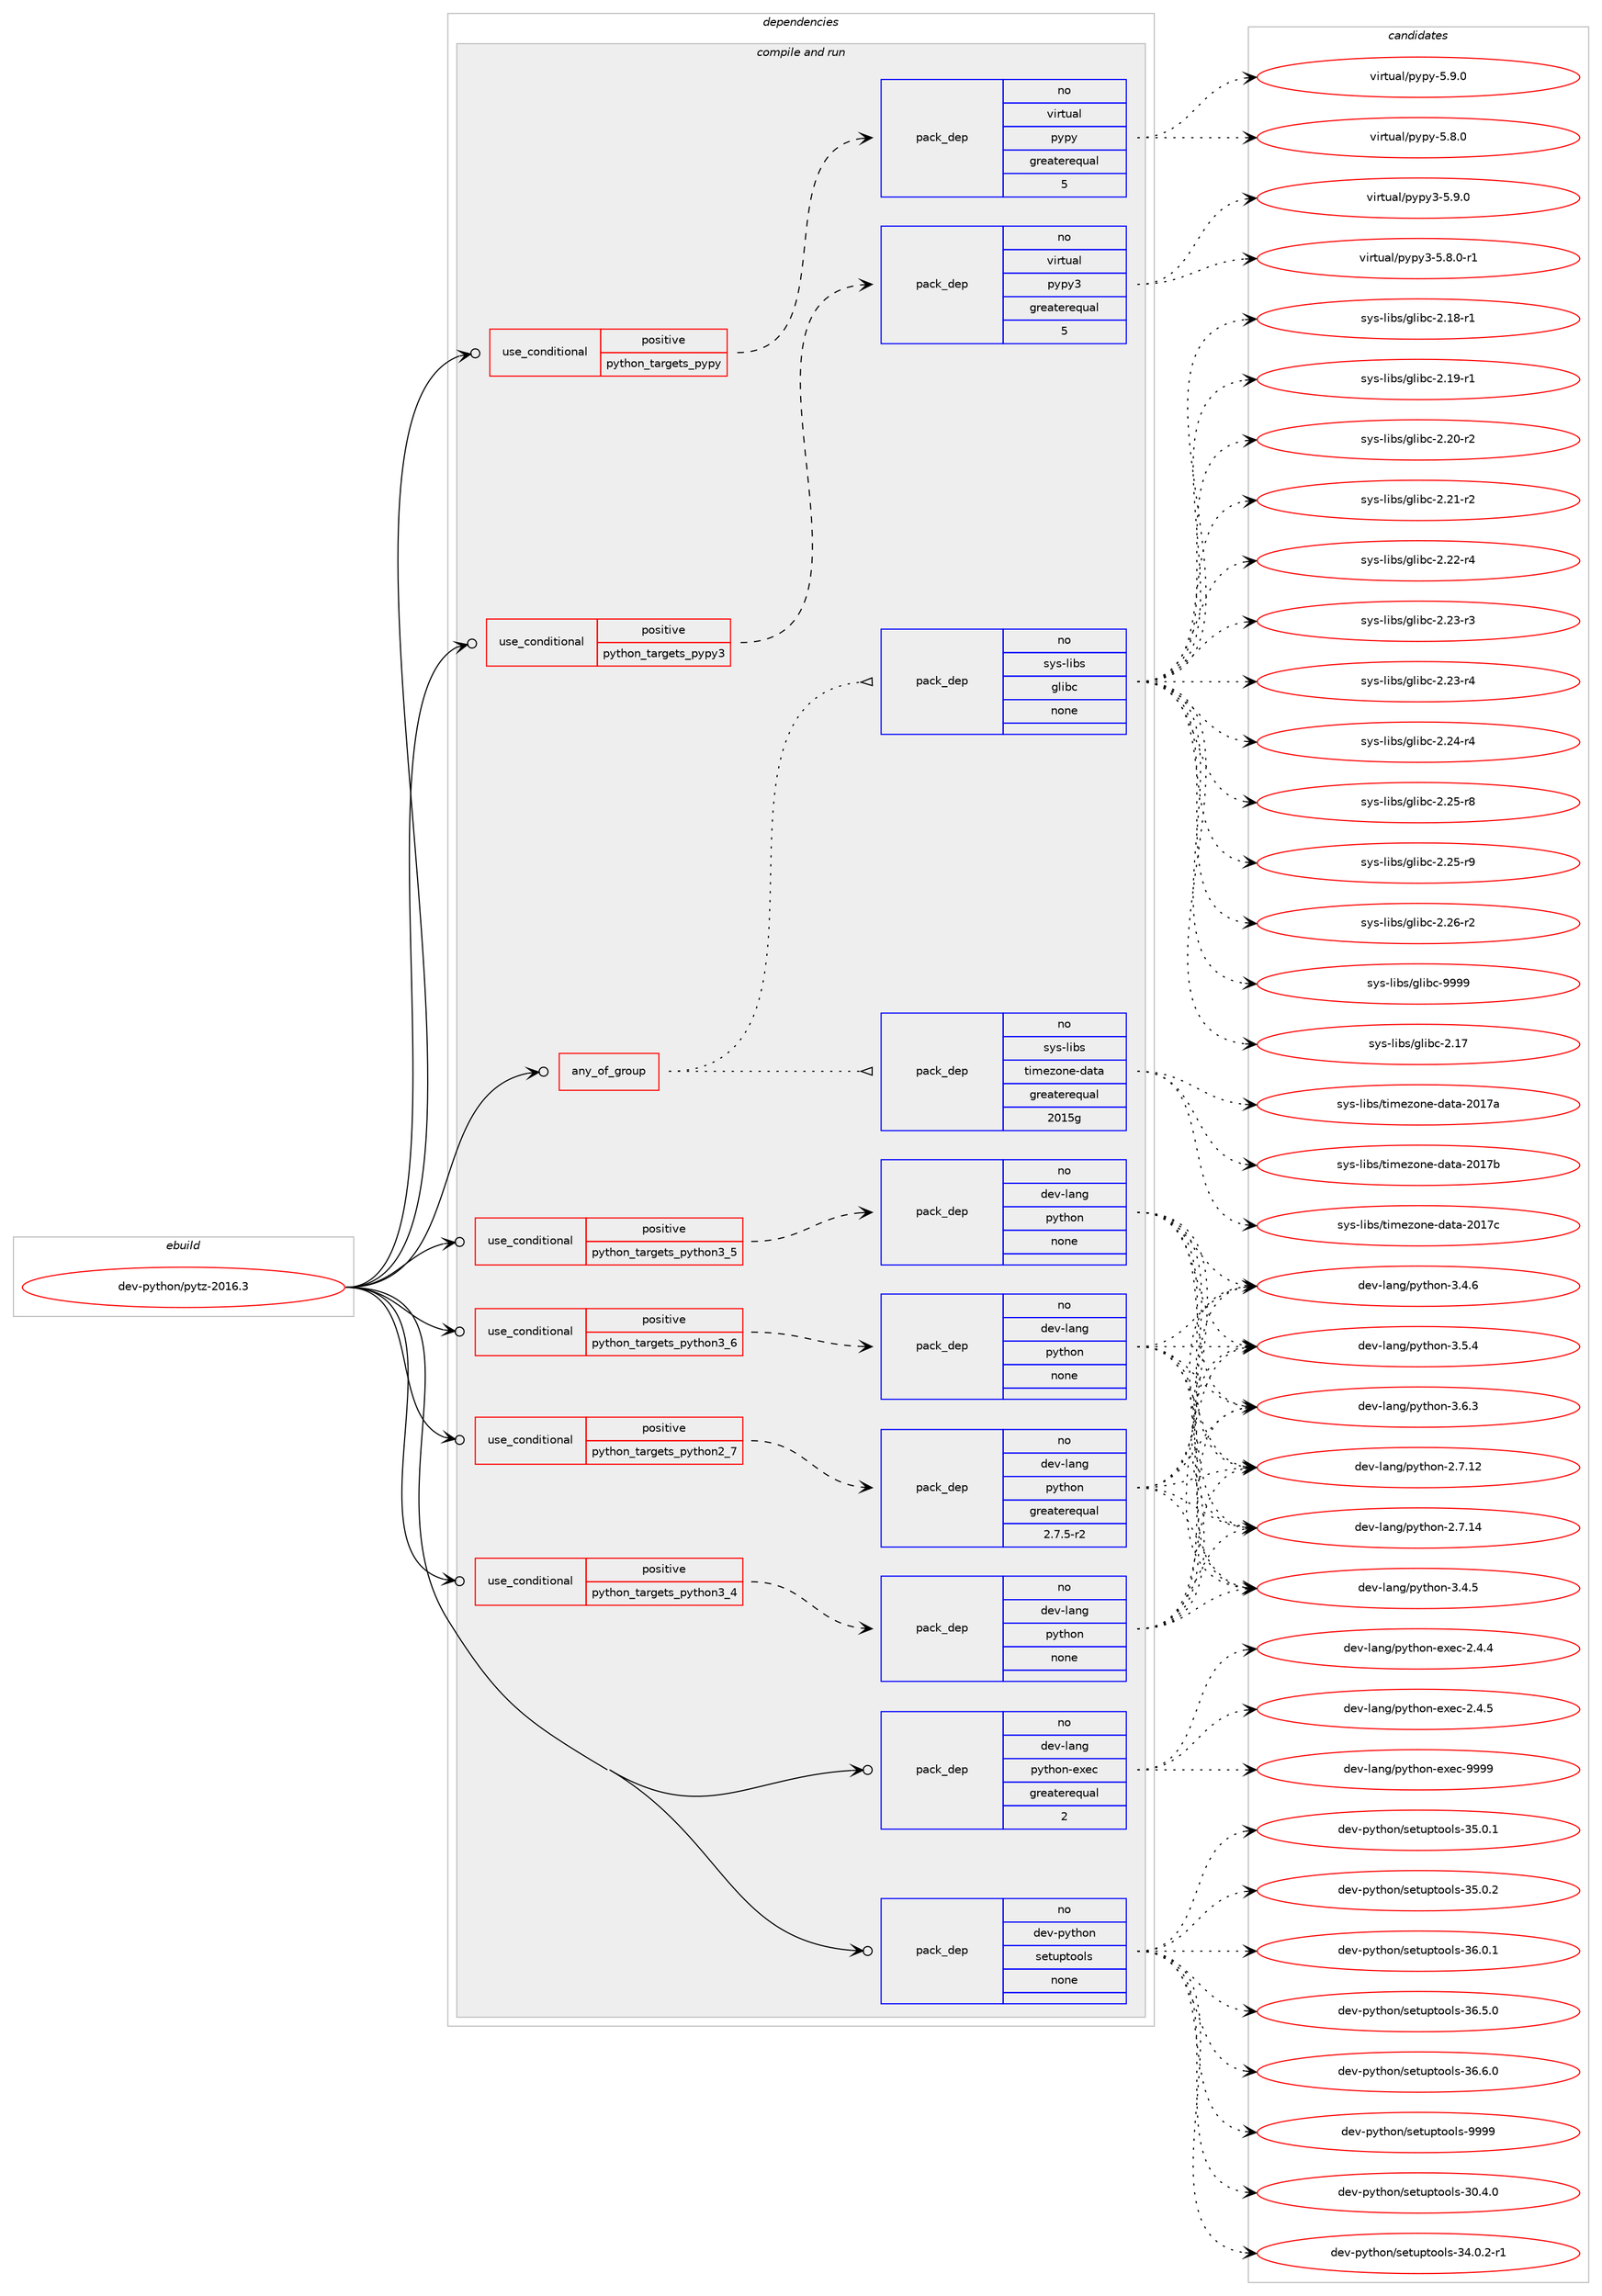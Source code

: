 digraph prolog {

# *************
# Graph options
# *************

newrank=true;
concentrate=true;
compound=true;
graph [rankdir=LR,fontname=Helvetica,fontsize=10,ranksep=1.5];#, ranksep=2.5, nodesep=0.2];
edge  [arrowhead=vee];
node  [fontname=Helvetica,fontsize=10];

# **********
# The ebuild
# **********

subgraph cluster_leftcol {
color=gray;
rank=same;
label=<<i>ebuild</i>>;
id [label="dev-python/pytz-2016.3", color=red, width=4, href="../dev-python/pytz-2016.3.svg"];
}

# ****************
# The dependencies
# ****************

subgraph cluster_midcol {
color=gray;
label=<<i>dependencies</i>>;
subgraph cluster_compile {
fillcolor="#eeeeee";
style=filled;
label=<<i>compile</i>>;
}
subgraph cluster_compileandrun {
fillcolor="#eeeeee";
style=filled;
label=<<i>compile and run</i>>;
subgraph any3904 {
dependency183965 [label=<<TABLE BORDER="0" CELLBORDER="1" CELLSPACING="0" CELLPADDING="4"><TR><TD CELLPADDING="10">any_of_group</TD></TR></TABLE>>, shape=none, color=red];subgraph pack139483 {
dependency183966 [label=<<TABLE BORDER="0" CELLBORDER="1" CELLSPACING="0" CELLPADDING="4" WIDTH="220"><TR><TD ROWSPAN="6" CELLPADDING="30">pack_dep</TD></TR><TR><TD WIDTH="110">no</TD></TR><TR><TD>sys-libs</TD></TR><TR><TD>timezone-data</TD></TR><TR><TD>greaterequal</TD></TR><TR><TD>2015g</TD></TR></TABLE>>, shape=none, color=blue];
}
dependency183965:e -> dependency183966:w [weight=20,style="dotted",arrowhead="oinv"];
subgraph pack139484 {
dependency183967 [label=<<TABLE BORDER="0" CELLBORDER="1" CELLSPACING="0" CELLPADDING="4" WIDTH="220"><TR><TD ROWSPAN="6" CELLPADDING="30">pack_dep</TD></TR><TR><TD WIDTH="110">no</TD></TR><TR><TD>sys-libs</TD></TR><TR><TD>glibc</TD></TR><TR><TD>none</TD></TR><TR><TD></TD></TR></TABLE>>, shape=none, color=blue];
}
dependency183965:e -> dependency183967:w [weight=20,style="dotted",arrowhead="oinv"];
}
id:e -> dependency183965:w [weight=20,style="solid",arrowhead="odotvee"];
subgraph cond40533 {
dependency183968 [label=<<TABLE BORDER="0" CELLBORDER="1" CELLSPACING="0" CELLPADDING="4"><TR><TD ROWSPAN="3" CELLPADDING="10">use_conditional</TD></TR><TR><TD>positive</TD></TR><TR><TD>python_targets_pypy</TD></TR></TABLE>>, shape=none, color=red];
subgraph pack139485 {
dependency183969 [label=<<TABLE BORDER="0" CELLBORDER="1" CELLSPACING="0" CELLPADDING="4" WIDTH="220"><TR><TD ROWSPAN="6" CELLPADDING="30">pack_dep</TD></TR><TR><TD WIDTH="110">no</TD></TR><TR><TD>virtual</TD></TR><TR><TD>pypy</TD></TR><TR><TD>greaterequal</TD></TR><TR><TD>5</TD></TR></TABLE>>, shape=none, color=blue];
}
dependency183968:e -> dependency183969:w [weight=20,style="dashed",arrowhead="vee"];
}
id:e -> dependency183968:w [weight=20,style="solid",arrowhead="odotvee"];
subgraph cond40534 {
dependency183970 [label=<<TABLE BORDER="0" CELLBORDER="1" CELLSPACING="0" CELLPADDING="4"><TR><TD ROWSPAN="3" CELLPADDING="10">use_conditional</TD></TR><TR><TD>positive</TD></TR><TR><TD>python_targets_pypy3</TD></TR></TABLE>>, shape=none, color=red];
subgraph pack139486 {
dependency183971 [label=<<TABLE BORDER="0" CELLBORDER="1" CELLSPACING="0" CELLPADDING="4" WIDTH="220"><TR><TD ROWSPAN="6" CELLPADDING="30">pack_dep</TD></TR><TR><TD WIDTH="110">no</TD></TR><TR><TD>virtual</TD></TR><TR><TD>pypy3</TD></TR><TR><TD>greaterequal</TD></TR><TR><TD>5</TD></TR></TABLE>>, shape=none, color=blue];
}
dependency183970:e -> dependency183971:w [weight=20,style="dashed",arrowhead="vee"];
}
id:e -> dependency183970:w [weight=20,style="solid",arrowhead="odotvee"];
subgraph cond40535 {
dependency183972 [label=<<TABLE BORDER="0" CELLBORDER="1" CELLSPACING="0" CELLPADDING="4"><TR><TD ROWSPAN="3" CELLPADDING="10">use_conditional</TD></TR><TR><TD>positive</TD></TR><TR><TD>python_targets_python2_7</TD></TR></TABLE>>, shape=none, color=red];
subgraph pack139487 {
dependency183973 [label=<<TABLE BORDER="0" CELLBORDER="1" CELLSPACING="0" CELLPADDING="4" WIDTH="220"><TR><TD ROWSPAN="6" CELLPADDING="30">pack_dep</TD></TR><TR><TD WIDTH="110">no</TD></TR><TR><TD>dev-lang</TD></TR><TR><TD>python</TD></TR><TR><TD>greaterequal</TD></TR><TR><TD>2.7.5-r2</TD></TR></TABLE>>, shape=none, color=blue];
}
dependency183972:e -> dependency183973:w [weight=20,style="dashed",arrowhead="vee"];
}
id:e -> dependency183972:w [weight=20,style="solid",arrowhead="odotvee"];
subgraph cond40536 {
dependency183974 [label=<<TABLE BORDER="0" CELLBORDER="1" CELLSPACING="0" CELLPADDING="4"><TR><TD ROWSPAN="3" CELLPADDING="10">use_conditional</TD></TR><TR><TD>positive</TD></TR><TR><TD>python_targets_python3_4</TD></TR></TABLE>>, shape=none, color=red];
subgraph pack139488 {
dependency183975 [label=<<TABLE BORDER="0" CELLBORDER="1" CELLSPACING="0" CELLPADDING="4" WIDTH="220"><TR><TD ROWSPAN="6" CELLPADDING="30">pack_dep</TD></TR><TR><TD WIDTH="110">no</TD></TR><TR><TD>dev-lang</TD></TR><TR><TD>python</TD></TR><TR><TD>none</TD></TR><TR><TD></TD></TR></TABLE>>, shape=none, color=blue];
}
dependency183974:e -> dependency183975:w [weight=20,style="dashed",arrowhead="vee"];
}
id:e -> dependency183974:w [weight=20,style="solid",arrowhead="odotvee"];
subgraph cond40537 {
dependency183976 [label=<<TABLE BORDER="0" CELLBORDER="1" CELLSPACING="0" CELLPADDING="4"><TR><TD ROWSPAN="3" CELLPADDING="10">use_conditional</TD></TR><TR><TD>positive</TD></TR><TR><TD>python_targets_python3_5</TD></TR></TABLE>>, shape=none, color=red];
subgraph pack139489 {
dependency183977 [label=<<TABLE BORDER="0" CELLBORDER="1" CELLSPACING="0" CELLPADDING="4" WIDTH="220"><TR><TD ROWSPAN="6" CELLPADDING="30">pack_dep</TD></TR><TR><TD WIDTH="110">no</TD></TR><TR><TD>dev-lang</TD></TR><TR><TD>python</TD></TR><TR><TD>none</TD></TR><TR><TD></TD></TR></TABLE>>, shape=none, color=blue];
}
dependency183976:e -> dependency183977:w [weight=20,style="dashed",arrowhead="vee"];
}
id:e -> dependency183976:w [weight=20,style="solid",arrowhead="odotvee"];
subgraph cond40538 {
dependency183978 [label=<<TABLE BORDER="0" CELLBORDER="1" CELLSPACING="0" CELLPADDING="4"><TR><TD ROWSPAN="3" CELLPADDING="10">use_conditional</TD></TR><TR><TD>positive</TD></TR><TR><TD>python_targets_python3_6</TD></TR></TABLE>>, shape=none, color=red];
subgraph pack139490 {
dependency183979 [label=<<TABLE BORDER="0" CELLBORDER="1" CELLSPACING="0" CELLPADDING="4" WIDTH="220"><TR><TD ROWSPAN="6" CELLPADDING="30">pack_dep</TD></TR><TR><TD WIDTH="110">no</TD></TR><TR><TD>dev-lang</TD></TR><TR><TD>python</TD></TR><TR><TD>none</TD></TR><TR><TD></TD></TR></TABLE>>, shape=none, color=blue];
}
dependency183978:e -> dependency183979:w [weight=20,style="dashed",arrowhead="vee"];
}
id:e -> dependency183978:w [weight=20,style="solid",arrowhead="odotvee"];
subgraph pack139491 {
dependency183980 [label=<<TABLE BORDER="0" CELLBORDER="1" CELLSPACING="0" CELLPADDING="4" WIDTH="220"><TR><TD ROWSPAN="6" CELLPADDING="30">pack_dep</TD></TR><TR><TD WIDTH="110">no</TD></TR><TR><TD>dev-lang</TD></TR><TR><TD>python-exec</TD></TR><TR><TD>greaterequal</TD></TR><TR><TD>2</TD></TR></TABLE>>, shape=none, color=blue];
}
id:e -> dependency183980:w [weight=20,style="solid",arrowhead="odotvee"];
subgraph pack139492 {
dependency183981 [label=<<TABLE BORDER="0" CELLBORDER="1" CELLSPACING="0" CELLPADDING="4" WIDTH="220"><TR><TD ROWSPAN="6" CELLPADDING="30">pack_dep</TD></TR><TR><TD WIDTH="110">no</TD></TR><TR><TD>dev-python</TD></TR><TR><TD>setuptools</TD></TR><TR><TD>none</TD></TR><TR><TD></TD></TR></TABLE>>, shape=none, color=blue];
}
id:e -> dependency183981:w [weight=20,style="solid",arrowhead="odotvee"];
}
subgraph cluster_run {
fillcolor="#eeeeee";
style=filled;
label=<<i>run</i>>;
}
}

# **************
# The candidates
# **************

subgraph cluster_choices {
rank=same;
color=gray;
label=<<i>candidates</i>>;

subgraph choice139483 {
color=black;
nodesep=1;
choice115121115451081059811547116105109101122111110101451009711697455048495597 [label="sys-libs/timezone-data-2017a", color=red, width=4,href="../sys-libs/timezone-data-2017a.svg"];
choice115121115451081059811547116105109101122111110101451009711697455048495598 [label="sys-libs/timezone-data-2017b", color=red, width=4,href="../sys-libs/timezone-data-2017b.svg"];
choice115121115451081059811547116105109101122111110101451009711697455048495599 [label="sys-libs/timezone-data-2017c", color=red, width=4,href="../sys-libs/timezone-data-2017c.svg"];
dependency183966:e -> choice115121115451081059811547116105109101122111110101451009711697455048495597:w [style=dotted,weight="100"];
dependency183966:e -> choice115121115451081059811547116105109101122111110101451009711697455048495598:w [style=dotted,weight="100"];
dependency183966:e -> choice115121115451081059811547116105109101122111110101451009711697455048495599:w [style=dotted,weight="100"];
}
subgraph choice139484 {
color=black;
nodesep=1;
choice11512111545108105981154710310810598994550464955 [label="sys-libs/glibc-2.17", color=red, width=4,href="../sys-libs/glibc-2.17.svg"];
choice115121115451081059811547103108105989945504649564511449 [label="sys-libs/glibc-2.18-r1", color=red, width=4,href="../sys-libs/glibc-2.18-r1.svg"];
choice115121115451081059811547103108105989945504649574511449 [label="sys-libs/glibc-2.19-r1", color=red, width=4,href="../sys-libs/glibc-2.19-r1.svg"];
choice115121115451081059811547103108105989945504650484511450 [label="sys-libs/glibc-2.20-r2", color=red, width=4,href="../sys-libs/glibc-2.20-r2.svg"];
choice115121115451081059811547103108105989945504650494511450 [label="sys-libs/glibc-2.21-r2", color=red, width=4,href="../sys-libs/glibc-2.21-r2.svg"];
choice115121115451081059811547103108105989945504650504511452 [label="sys-libs/glibc-2.22-r4", color=red, width=4,href="../sys-libs/glibc-2.22-r4.svg"];
choice115121115451081059811547103108105989945504650514511451 [label="sys-libs/glibc-2.23-r3", color=red, width=4,href="../sys-libs/glibc-2.23-r3.svg"];
choice115121115451081059811547103108105989945504650514511452 [label="sys-libs/glibc-2.23-r4", color=red, width=4,href="../sys-libs/glibc-2.23-r4.svg"];
choice115121115451081059811547103108105989945504650524511452 [label="sys-libs/glibc-2.24-r4", color=red, width=4,href="../sys-libs/glibc-2.24-r4.svg"];
choice115121115451081059811547103108105989945504650534511456 [label="sys-libs/glibc-2.25-r8", color=red, width=4,href="../sys-libs/glibc-2.25-r8.svg"];
choice115121115451081059811547103108105989945504650534511457 [label="sys-libs/glibc-2.25-r9", color=red, width=4,href="../sys-libs/glibc-2.25-r9.svg"];
choice115121115451081059811547103108105989945504650544511450 [label="sys-libs/glibc-2.26-r2", color=red, width=4,href="../sys-libs/glibc-2.26-r2.svg"];
choice11512111545108105981154710310810598994557575757 [label="sys-libs/glibc-9999", color=red, width=4,href="../sys-libs/glibc-9999.svg"];
dependency183967:e -> choice11512111545108105981154710310810598994550464955:w [style=dotted,weight="100"];
dependency183967:e -> choice115121115451081059811547103108105989945504649564511449:w [style=dotted,weight="100"];
dependency183967:e -> choice115121115451081059811547103108105989945504649574511449:w [style=dotted,weight="100"];
dependency183967:e -> choice115121115451081059811547103108105989945504650484511450:w [style=dotted,weight="100"];
dependency183967:e -> choice115121115451081059811547103108105989945504650494511450:w [style=dotted,weight="100"];
dependency183967:e -> choice115121115451081059811547103108105989945504650504511452:w [style=dotted,weight="100"];
dependency183967:e -> choice115121115451081059811547103108105989945504650514511451:w [style=dotted,weight="100"];
dependency183967:e -> choice115121115451081059811547103108105989945504650514511452:w [style=dotted,weight="100"];
dependency183967:e -> choice115121115451081059811547103108105989945504650524511452:w [style=dotted,weight="100"];
dependency183967:e -> choice115121115451081059811547103108105989945504650534511456:w [style=dotted,weight="100"];
dependency183967:e -> choice115121115451081059811547103108105989945504650534511457:w [style=dotted,weight="100"];
dependency183967:e -> choice115121115451081059811547103108105989945504650544511450:w [style=dotted,weight="100"];
dependency183967:e -> choice11512111545108105981154710310810598994557575757:w [style=dotted,weight="100"];
}
subgraph choice139485 {
color=black;
nodesep=1;
choice1181051141161179710847112121112121455346564648 [label="virtual/pypy-5.8.0", color=red, width=4,href="../virtual/pypy-5.8.0.svg"];
choice1181051141161179710847112121112121455346574648 [label="virtual/pypy-5.9.0", color=red, width=4,href="../virtual/pypy-5.9.0.svg"];
dependency183969:e -> choice1181051141161179710847112121112121455346564648:w [style=dotted,weight="100"];
dependency183969:e -> choice1181051141161179710847112121112121455346574648:w [style=dotted,weight="100"];
}
subgraph choice139486 {
color=black;
nodesep=1;
choice1181051141161179710847112121112121514553465646484511449 [label="virtual/pypy3-5.8.0-r1", color=red, width=4,href="../virtual/pypy3-5.8.0-r1.svg"];
choice118105114116117971084711212111212151455346574648 [label="virtual/pypy3-5.9.0", color=red, width=4,href="../virtual/pypy3-5.9.0.svg"];
dependency183971:e -> choice1181051141161179710847112121112121514553465646484511449:w [style=dotted,weight="100"];
dependency183971:e -> choice118105114116117971084711212111212151455346574648:w [style=dotted,weight="100"];
}
subgraph choice139487 {
color=black;
nodesep=1;
choice10010111845108971101034711212111610411111045504655464950 [label="dev-lang/python-2.7.12", color=red, width=4,href="../dev-lang/python-2.7.12.svg"];
choice10010111845108971101034711212111610411111045504655464952 [label="dev-lang/python-2.7.14", color=red, width=4,href="../dev-lang/python-2.7.14.svg"];
choice100101118451089711010347112121116104111110455146524653 [label="dev-lang/python-3.4.5", color=red, width=4,href="../dev-lang/python-3.4.5.svg"];
choice100101118451089711010347112121116104111110455146524654 [label="dev-lang/python-3.4.6", color=red, width=4,href="../dev-lang/python-3.4.6.svg"];
choice100101118451089711010347112121116104111110455146534652 [label="dev-lang/python-3.5.4", color=red, width=4,href="../dev-lang/python-3.5.4.svg"];
choice100101118451089711010347112121116104111110455146544651 [label="dev-lang/python-3.6.3", color=red, width=4,href="../dev-lang/python-3.6.3.svg"];
dependency183973:e -> choice10010111845108971101034711212111610411111045504655464950:w [style=dotted,weight="100"];
dependency183973:e -> choice10010111845108971101034711212111610411111045504655464952:w [style=dotted,weight="100"];
dependency183973:e -> choice100101118451089711010347112121116104111110455146524653:w [style=dotted,weight="100"];
dependency183973:e -> choice100101118451089711010347112121116104111110455146524654:w [style=dotted,weight="100"];
dependency183973:e -> choice100101118451089711010347112121116104111110455146534652:w [style=dotted,weight="100"];
dependency183973:e -> choice100101118451089711010347112121116104111110455146544651:w [style=dotted,weight="100"];
}
subgraph choice139488 {
color=black;
nodesep=1;
choice10010111845108971101034711212111610411111045504655464950 [label="dev-lang/python-2.7.12", color=red, width=4,href="../dev-lang/python-2.7.12.svg"];
choice10010111845108971101034711212111610411111045504655464952 [label="dev-lang/python-2.7.14", color=red, width=4,href="../dev-lang/python-2.7.14.svg"];
choice100101118451089711010347112121116104111110455146524653 [label="dev-lang/python-3.4.5", color=red, width=4,href="../dev-lang/python-3.4.5.svg"];
choice100101118451089711010347112121116104111110455146524654 [label="dev-lang/python-3.4.6", color=red, width=4,href="../dev-lang/python-3.4.6.svg"];
choice100101118451089711010347112121116104111110455146534652 [label="dev-lang/python-3.5.4", color=red, width=4,href="../dev-lang/python-3.5.4.svg"];
choice100101118451089711010347112121116104111110455146544651 [label="dev-lang/python-3.6.3", color=red, width=4,href="../dev-lang/python-3.6.3.svg"];
dependency183975:e -> choice10010111845108971101034711212111610411111045504655464950:w [style=dotted,weight="100"];
dependency183975:e -> choice10010111845108971101034711212111610411111045504655464952:w [style=dotted,weight="100"];
dependency183975:e -> choice100101118451089711010347112121116104111110455146524653:w [style=dotted,weight="100"];
dependency183975:e -> choice100101118451089711010347112121116104111110455146524654:w [style=dotted,weight="100"];
dependency183975:e -> choice100101118451089711010347112121116104111110455146534652:w [style=dotted,weight="100"];
dependency183975:e -> choice100101118451089711010347112121116104111110455146544651:w [style=dotted,weight="100"];
}
subgraph choice139489 {
color=black;
nodesep=1;
choice10010111845108971101034711212111610411111045504655464950 [label="dev-lang/python-2.7.12", color=red, width=4,href="../dev-lang/python-2.7.12.svg"];
choice10010111845108971101034711212111610411111045504655464952 [label="dev-lang/python-2.7.14", color=red, width=4,href="../dev-lang/python-2.7.14.svg"];
choice100101118451089711010347112121116104111110455146524653 [label="dev-lang/python-3.4.5", color=red, width=4,href="../dev-lang/python-3.4.5.svg"];
choice100101118451089711010347112121116104111110455146524654 [label="dev-lang/python-3.4.6", color=red, width=4,href="../dev-lang/python-3.4.6.svg"];
choice100101118451089711010347112121116104111110455146534652 [label="dev-lang/python-3.5.4", color=red, width=4,href="../dev-lang/python-3.5.4.svg"];
choice100101118451089711010347112121116104111110455146544651 [label="dev-lang/python-3.6.3", color=red, width=4,href="../dev-lang/python-3.6.3.svg"];
dependency183977:e -> choice10010111845108971101034711212111610411111045504655464950:w [style=dotted,weight="100"];
dependency183977:e -> choice10010111845108971101034711212111610411111045504655464952:w [style=dotted,weight="100"];
dependency183977:e -> choice100101118451089711010347112121116104111110455146524653:w [style=dotted,weight="100"];
dependency183977:e -> choice100101118451089711010347112121116104111110455146524654:w [style=dotted,weight="100"];
dependency183977:e -> choice100101118451089711010347112121116104111110455146534652:w [style=dotted,weight="100"];
dependency183977:e -> choice100101118451089711010347112121116104111110455146544651:w [style=dotted,weight="100"];
}
subgraph choice139490 {
color=black;
nodesep=1;
choice10010111845108971101034711212111610411111045504655464950 [label="dev-lang/python-2.7.12", color=red, width=4,href="../dev-lang/python-2.7.12.svg"];
choice10010111845108971101034711212111610411111045504655464952 [label="dev-lang/python-2.7.14", color=red, width=4,href="../dev-lang/python-2.7.14.svg"];
choice100101118451089711010347112121116104111110455146524653 [label="dev-lang/python-3.4.5", color=red, width=4,href="../dev-lang/python-3.4.5.svg"];
choice100101118451089711010347112121116104111110455146524654 [label="dev-lang/python-3.4.6", color=red, width=4,href="../dev-lang/python-3.4.6.svg"];
choice100101118451089711010347112121116104111110455146534652 [label="dev-lang/python-3.5.4", color=red, width=4,href="../dev-lang/python-3.5.4.svg"];
choice100101118451089711010347112121116104111110455146544651 [label="dev-lang/python-3.6.3", color=red, width=4,href="../dev-lang/python-3.6.3.svg"];
dependency183979:e -> choice10010111845108971101034711212111610411111045504655464950:w [style=dotted,weight="100"];
dependency183979:e -> choice10010111845108971101034711212111610411111045504655464952:w [style=dotted,weight="100"];
dependency183979:e -> choice100101118451089711010347112121116104111110455146524653:w [style=dotted,weight="100"];
dependency183979:e -> choice100101118451089711010347112121116104111110455146524654:w [style=dotted,weight="100"];
dependency183979:e -> choice100101118451089711010347112121116104111110455146534652:w [style=dotted,weight="100"];
dependency183979:e -> choice100101118451089711010347112121116104111110455146544651:w [style=dotted,weight="100"];
}
subgraph choice139491 {
color=black;
nodesep=1;
choice1001011184510897110103471121211161041111104510112010199455046524652 [label="dev-lang/python-exec-2.4.4", color=red, width=4,href="../dev-lang/python-exec-2.4.4.svg"];
choice1001011184510897110103471121211161041111104510112010199455046524653 [label="dev-lang/python-exec-2.4.5", color=red, width=4,href="../dev-lang/python-exec-2.4.5.svg"];
choice10010111845108971101034711212111610411111045101120101994557575757 [label="dev-lang/python-exec-9999", color=red, width=4,href="../dev-lang/python-exec-9999.svg"];
dependency183980:e -> choice1001011184510897110103471121211161041111104510112010199455046524652:w [style=dotted,weight="100"];
dependency183980:e -> choice1001011184510897110103471121211161041111104510112010199455046524653:w [style=dotted,weight="100"];
dependency183980:e -> choice10010111845108971101034711212111610411111045101120101994557575757:w [style=dotted,weight="100"];
}
subgraph choice139492 {
color=black;
nodesep=1;
choice100101118451121211161041111104711510111611711211611111110811545514846524648 [label="dev-python/setuptools-30.4.0", color=red, width=4,href="../dev-python/setuptools-30.4.0.svg"];
choice1001011184511212111610411111047115101116117112116111111108115455152464846504511449 [label="dev-python/setuptools-34.0.2-r1", color=red, width=4,href="../dev-python/setuptools-34.0.2-r1.svg"];
choice100101118451121211161041111104711510111611711211611111110811545515346484649 [label="dev-python/setuptools-35.0.1", color=red, width=4,href="../dev-python/setuptools-35.0.1.svg"];
choice100101118451121211161041111104711510111611711211611111110811545515346484650 [label="dev-python/setuptools-35.0.2", color=red, width=4,href="../dev-python/setuptools-35.0.2.svg"];
choice100101118451121211161041111104711510111611711211611111110811545515446484649 [label="dev-python/setuptools-36.0.1", color=red, width=4,href="../dev-python/setuptools-36.0.1.svg"];
choice100101118451121211161041111104711510111611711211611111110811545515446534648 [label="dev-python/setuptools-36.5.0", color=red, width=4,href="../dev-python/setuptools-36.5.0.svg"];
choice100101118451121211161041111104711510111611711211611111110811545515446544648 [label="dev-python/setuptools-36.6.0", color=red, width=4,href="../dev-python/setuptools-36.6.0.svg"];
choice10010111845112121116104111110471151011161171121161111111081154557575757 [label="dev-python/setuptools-9999", color=red, width=4,href="../dev-python/setuptools-9999.svg"];
dependency183981:e -> choice100101118451121211161041111104711510111611711211611111110811545514846524648:w [style=dotted,weight="100"];
dependency183981:e -> choice1001011184511212111610411111047115101116117112116111111108115455152464846504511449:w [style=dotted,weight="100"];
dependency183981:e -> choice100101118451121211161041111104711510111611711211611111110811545515346484649:w [style=dotted,weight="100"];
dependency183981:e -> choice100101118451121211161041111104711510111611711211611111110811545515346484650:w [style=dotted,weight="100"];
dependency183981:e -> choice100101118451121211161041111104711510111611711211611111110811545515446484649:w [style=dotted,weight="100"];
dependency183981:e -> choice100101118451121211161041111104711510111611711211611111110811545515446534648:w [style=dotted,weight="100"];
dependency183981:e -> choice100101118451121211161041111104711510111611711211611111110811545515446544648:w [style=dotted,weight="100"];
dependency183981:e -> choice10010111845112121116104111110471151011161171121161111111081154557575757:w [style=dotted,weight="100"];
}
}

}
